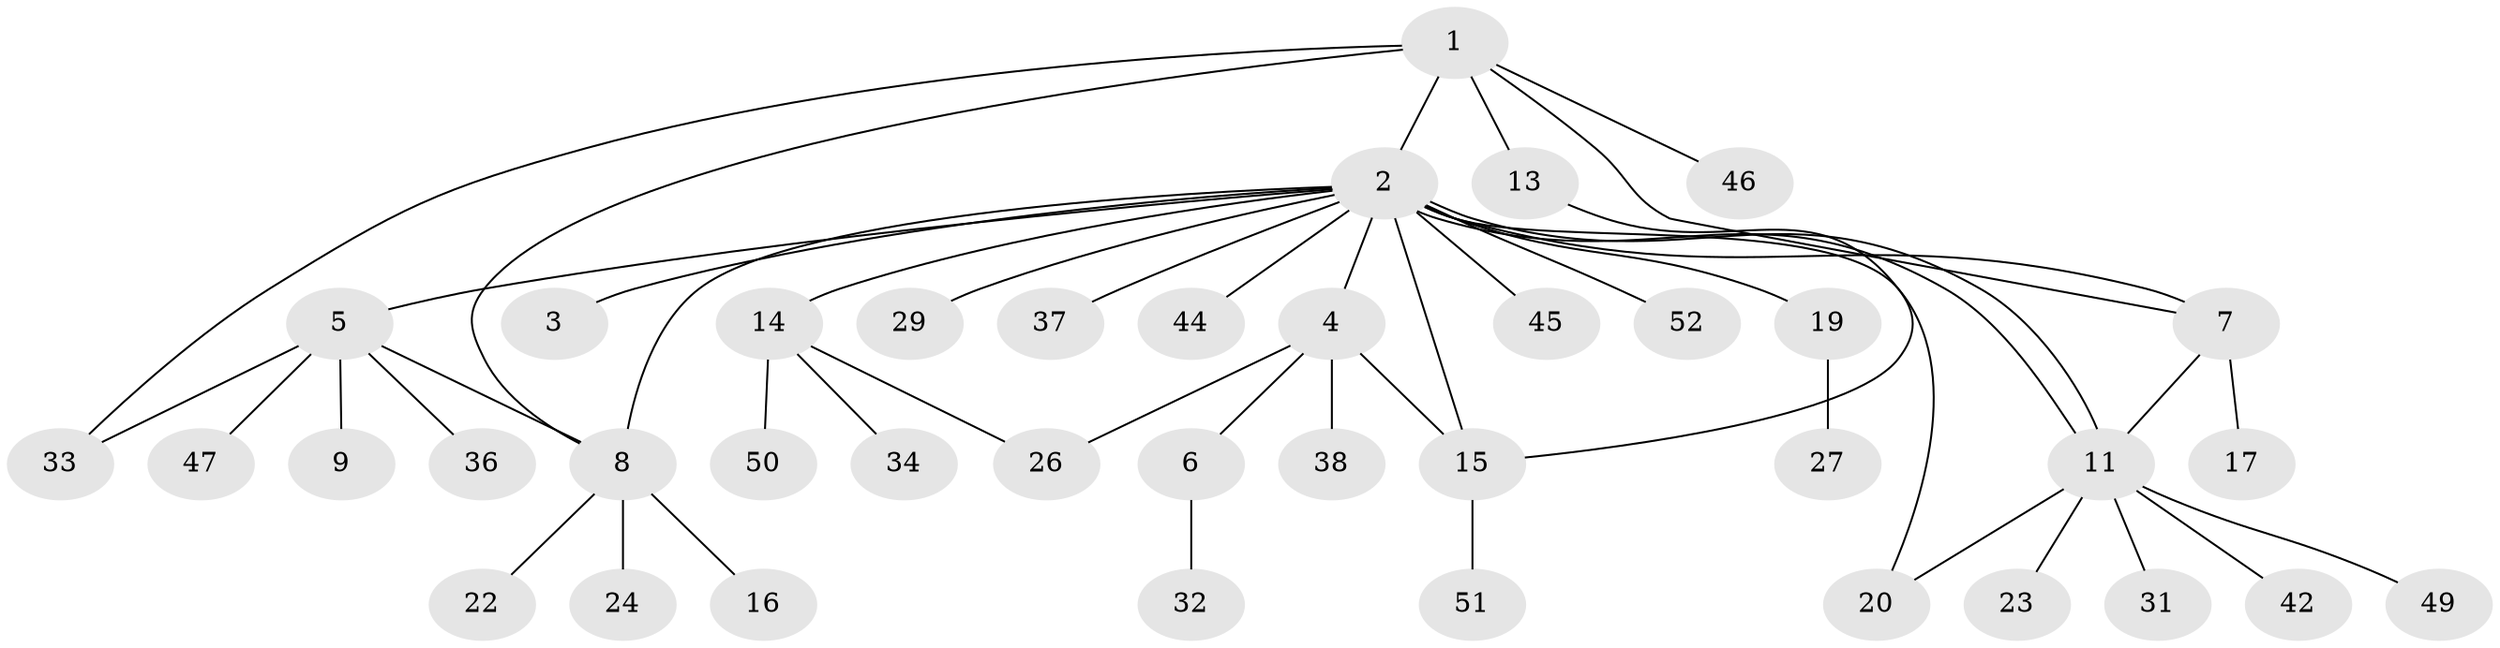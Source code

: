 // Generated by graph-tools (version 1.1) at 2025/23/03/03/25 07:23:48]
// undirected, 39 vertices, 48 edges
graph export_dot {
graph [start="1"]
  node [color=gray90,style=filled];
  1 [super="+35"];
  2 [super="+10"];
  3;
  4 [super="+30"];
  5 [super="+21"];
  6;
  7 [super="+18"];
  8 [super="+12"];
  9 [super="+48"];
  11 [super="+41"];
  13;
  14 [super="+25"];
  15 [super="+40"];
  16;
  17;
  19;
  20 [super="+43"];
  22 [super="+28"];
  23;
  24 [super="+39"];
  26;
  27;
  29;
  31;
  32;
  33;
  34;
  36;
  37;
  38;
  42;
  44;
  45;
  46;
  47;
  49;
  50;
  51;
  52;
  1 -- 2;
  1 -- 7;
  1 -- 8;
  1 -- 13;
  1 -- 33;
  1 -- 46;
  2 -- 3;
  2 -- 4;
  2 -- 5;
  2 -- 8;
  2 -- 11;
  2 -- 11;
  2 -- 14;
  2 -- 15;
  2 -- 19;
  2 -- 20;
  2 -- 29;
  2 -- 37;
  2 -- 44;
  2 -- 45;
  2 -- 52;
  2 -- 7;
  4 -- 6;
  4 -- 15;
  4 -- 26;
  4 -- 38;
  5 -- 8;
  5 -- 9;
  5 -- 33;
  5 -- 36;
  5 -- 47;
  6 -- 32;
  7 -- 11;
  7 -- 17;
  8 -- 16;
  8 -- 22;
  8 -- 24;
  11 -- 23;
  11 -- 31;
  11 -- 42;
  11 -- 49;
  11 -- 20;
  13 -- 15;
  14 -- 26;
  14 -- 34;
  14 -- 50;
  15 -- 51;
  19 -- 27;
}
